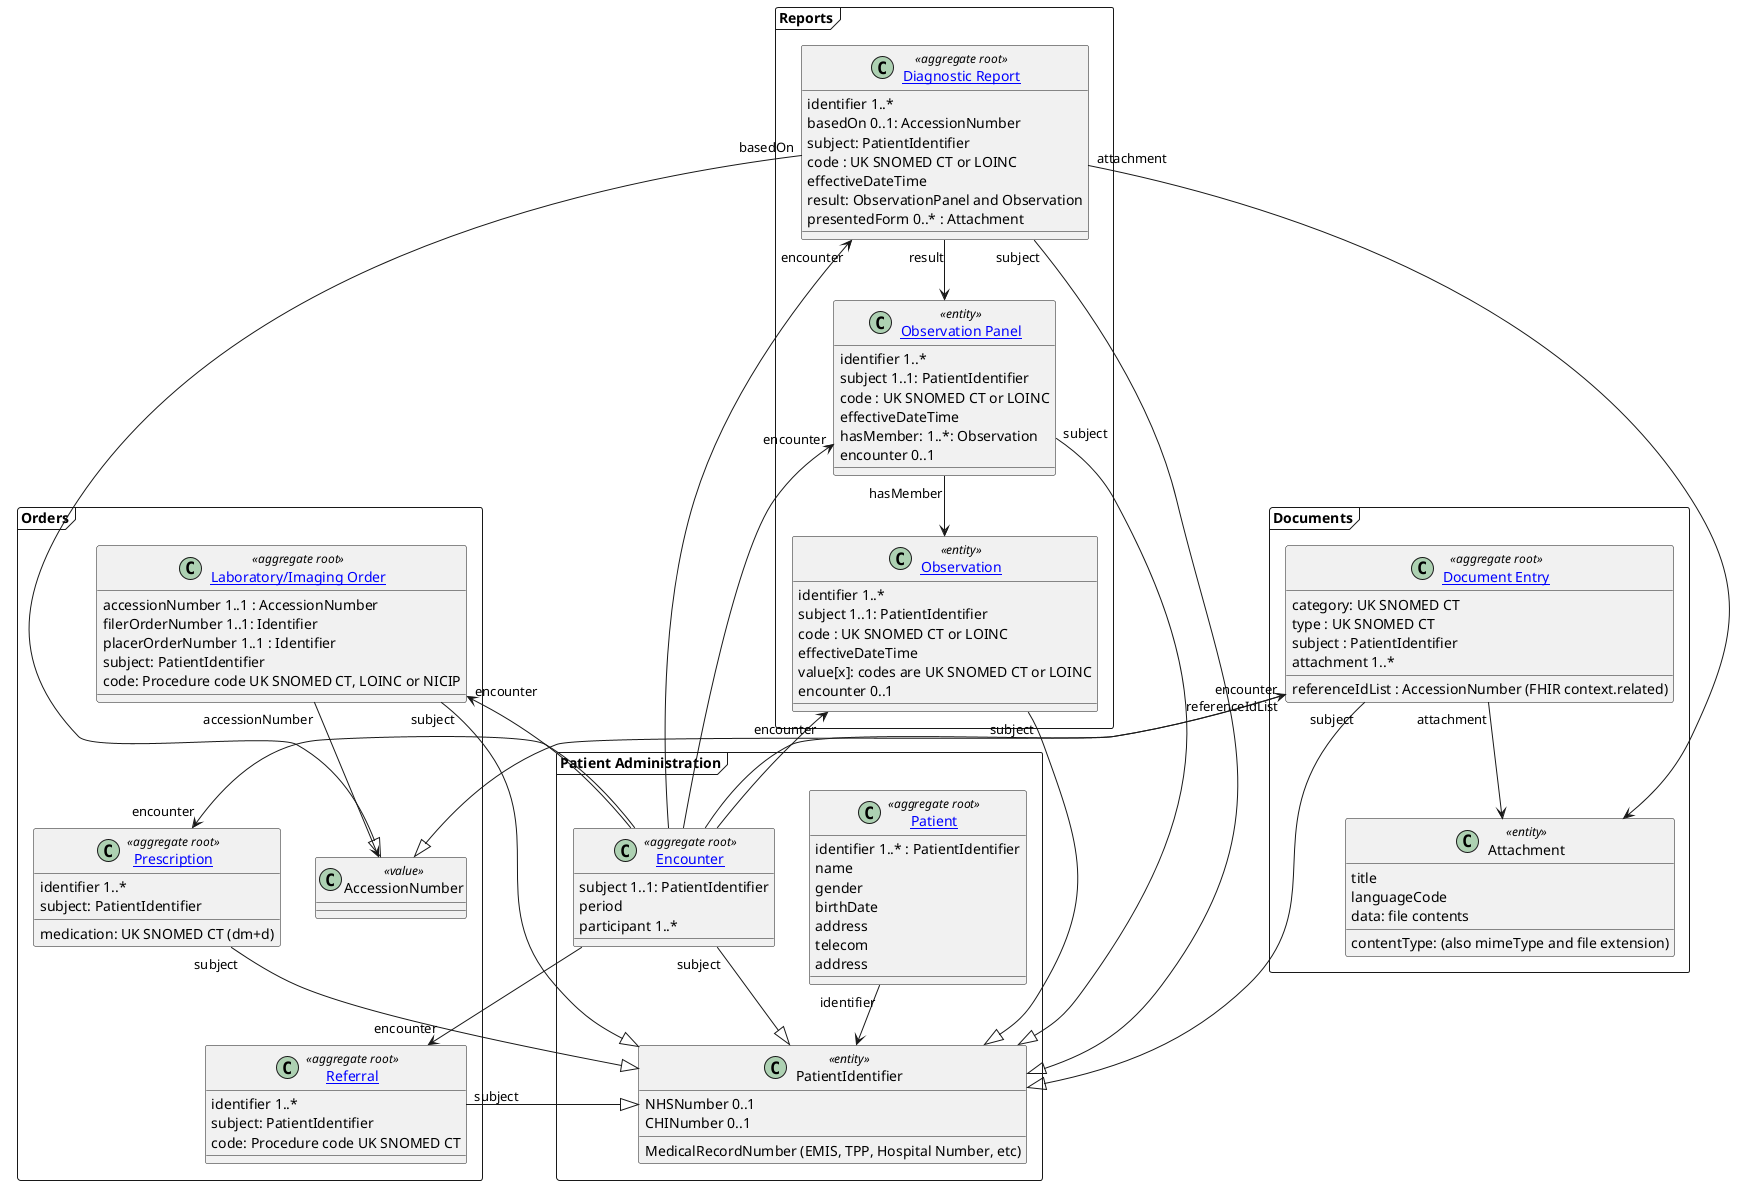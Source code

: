@startuml

skinparam svgDimensionStyle false

frame PD1 as "Patient Administration" {
class "[[StructureDefinition-Patient.html Patient]]" as Patient <<aggregate root>> {
identifier 1..* : PatientIdentifier
name
gender
birthDate
address
telecom
address
}


class PatientIdentifier <<entity>> {
NHSNumber 0..1
CHINumber 0..1
MedicalRecordNumber (EMIS, TPP, Hospital Number, etc)
}

class "[[StructureDefinition-Encounter.html Encounter]]" as Encounter <<aggregate root>> {
subject 1..1: PatientIdentifier
period
participant 1..*
}


Patient "identifier" --> PatientIdentifier
Encounter "subject" --|> PatientIdentifier

}

frame Diagnostics as "Reports" {
class "[[StructureDefinition-Observation.html Observation]]" as Observation <<entity>> {
identifier 1..*
subject 1..1: PatientIdentifier
code : UK SNOMED CT or LOINC
effectiveDateTime
value[x]: codes are UK SNOMED CT or LOINC
encounter 0..1
}


class "[[assessments-and-observations.html Observation Panel]]" as ObservationPanel <<entity>> {
identifier 1..*
subject 1..1: PatientIdentifier
code : UK SNOMED CT or LOINC
effectiveDateTime
hasMember: 1..*: Observation
encounter 0..1
}


class "[[StructureDefinition-DiagnosticReport.html Diagnostic Report]]" as DiagnosticReport <<aggregate root>> {
identifier 1..*
basedOn 0..1: AccessionNumber
subject: PatientIdentifier
code : UK SNOMED CT or LOINC
effectiveDateTime
result: ObservationPanel and Observation
presentedForm 0..* : Attachment
}

DiagnosticReport "result" --> ObservationPanel
ObservationPanel "hasMember" --> Observation

}



frame Documents {

class Attachment <<entity>> {
contentType: (also mimeType and file extension)
title
languageCode
data: file contents
}


class "[[StructureDefinition-DocumentReference.html Document Entry]]" as DocumentEntry <<aggregate root>> {
category: UK SNOMED CT
type : UK SNOMED CT
subject : PatientIdentifier
attachment 1..*
referenceIdList : AccessionNumber (FHIR context.related)
}


DocumentEntry "attachment" -d-> Attachment

}

frame Orders {

class "[[StructureDefinition-ServiceRequest-LaboratoryOrder.html Laboratory/Imaging Order]]" as labOrder <<aggregate root>> {
accessionNumber 1..1 : AccessionNumber
filerOrderNumber 1..1: Identifier
placerOrderNumber 1..1 : Identifier
subject: PatientIdentifier
code: Procedure code UK SNOMED CT, LOINC or NICIP
}

class AccessionNumber <<value>> {

}

class "[[StructureDefinition-MedicationRequest.html Prescription]]" as Prescription <<aggregate root>> {
identifier 1..*
subject: PatientIdentifier
medication: UK SNOMED CT (dm+d)
}


class "[[StructureDefinition-ServiceRequest-Referral.html Referral]]" as Referral <<aggregate root>> {
identifier 1..*
subject: PatientIdentifier
code: Procedure code UK SNOMED CT
}

labOrder -d[hidden]- Prescription
Prescription -d[hidden]- Referral


labOrder "accessionNumber" --> AccessionNumber

}


DocumentEntry "referenceIdList" --|> AccessionNumber
DiagnosticReport "basedOn" --|> AccessionNumber



Observation "subject" --|> PatientIdentifier
ObservationPanel "subject" --|> PatientIdentifier
DiagnosticReport "subject" --|> PatientIdentifier
DocumentEntry "subject" --|> PatientIdentifier

Observation "encounter" <-- Encounter
ObservationPanel "encounter" <-- Encounter
DiagnosticReport "encounter" <-- Encounter
DocumentEntry "encounter" <-- Encounter

labOrder "subject" -u-|> PatientIdentifier
Referral "subject" -u-|> PatientIdentifier
Prescription "subject" -u-|> PatientIdentifier

labOrder "encounter" <-- Encounter
Referral "encounter" <-- Encounter
Prescription "encounter" <-- Encounter

DiagnosticReport "attachment" --> Attachment

@enduml
